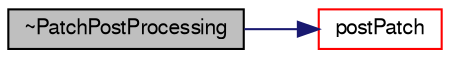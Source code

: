 digraph "~PatchPostProcessing"
{
  bgcolor="transparent";
  edge [fontname="FreeSans",fontsize="10",labelfontname="FreeSans",labelfontsize="10"];
  node [fontname="FreeSans",fontsize="10",shape=record];
  rankdir="LR";
  Node57 [label="~PatchPostProcessing",height=0.2,width=0.4,color="black", fillcolor="grey75", style="filled", fontcolor="black"];
  Node57 -> Node58 [color="midnightblue",fontsize="10",style="solid",fontname="FreeSans"];
  Node58 [label="postPatch",height=0.2,width=0.4,color="red",URL="$a23998.html#a77147582d9be96def68967af52d9784b",tooltip="Post-patch hook. "];
}
